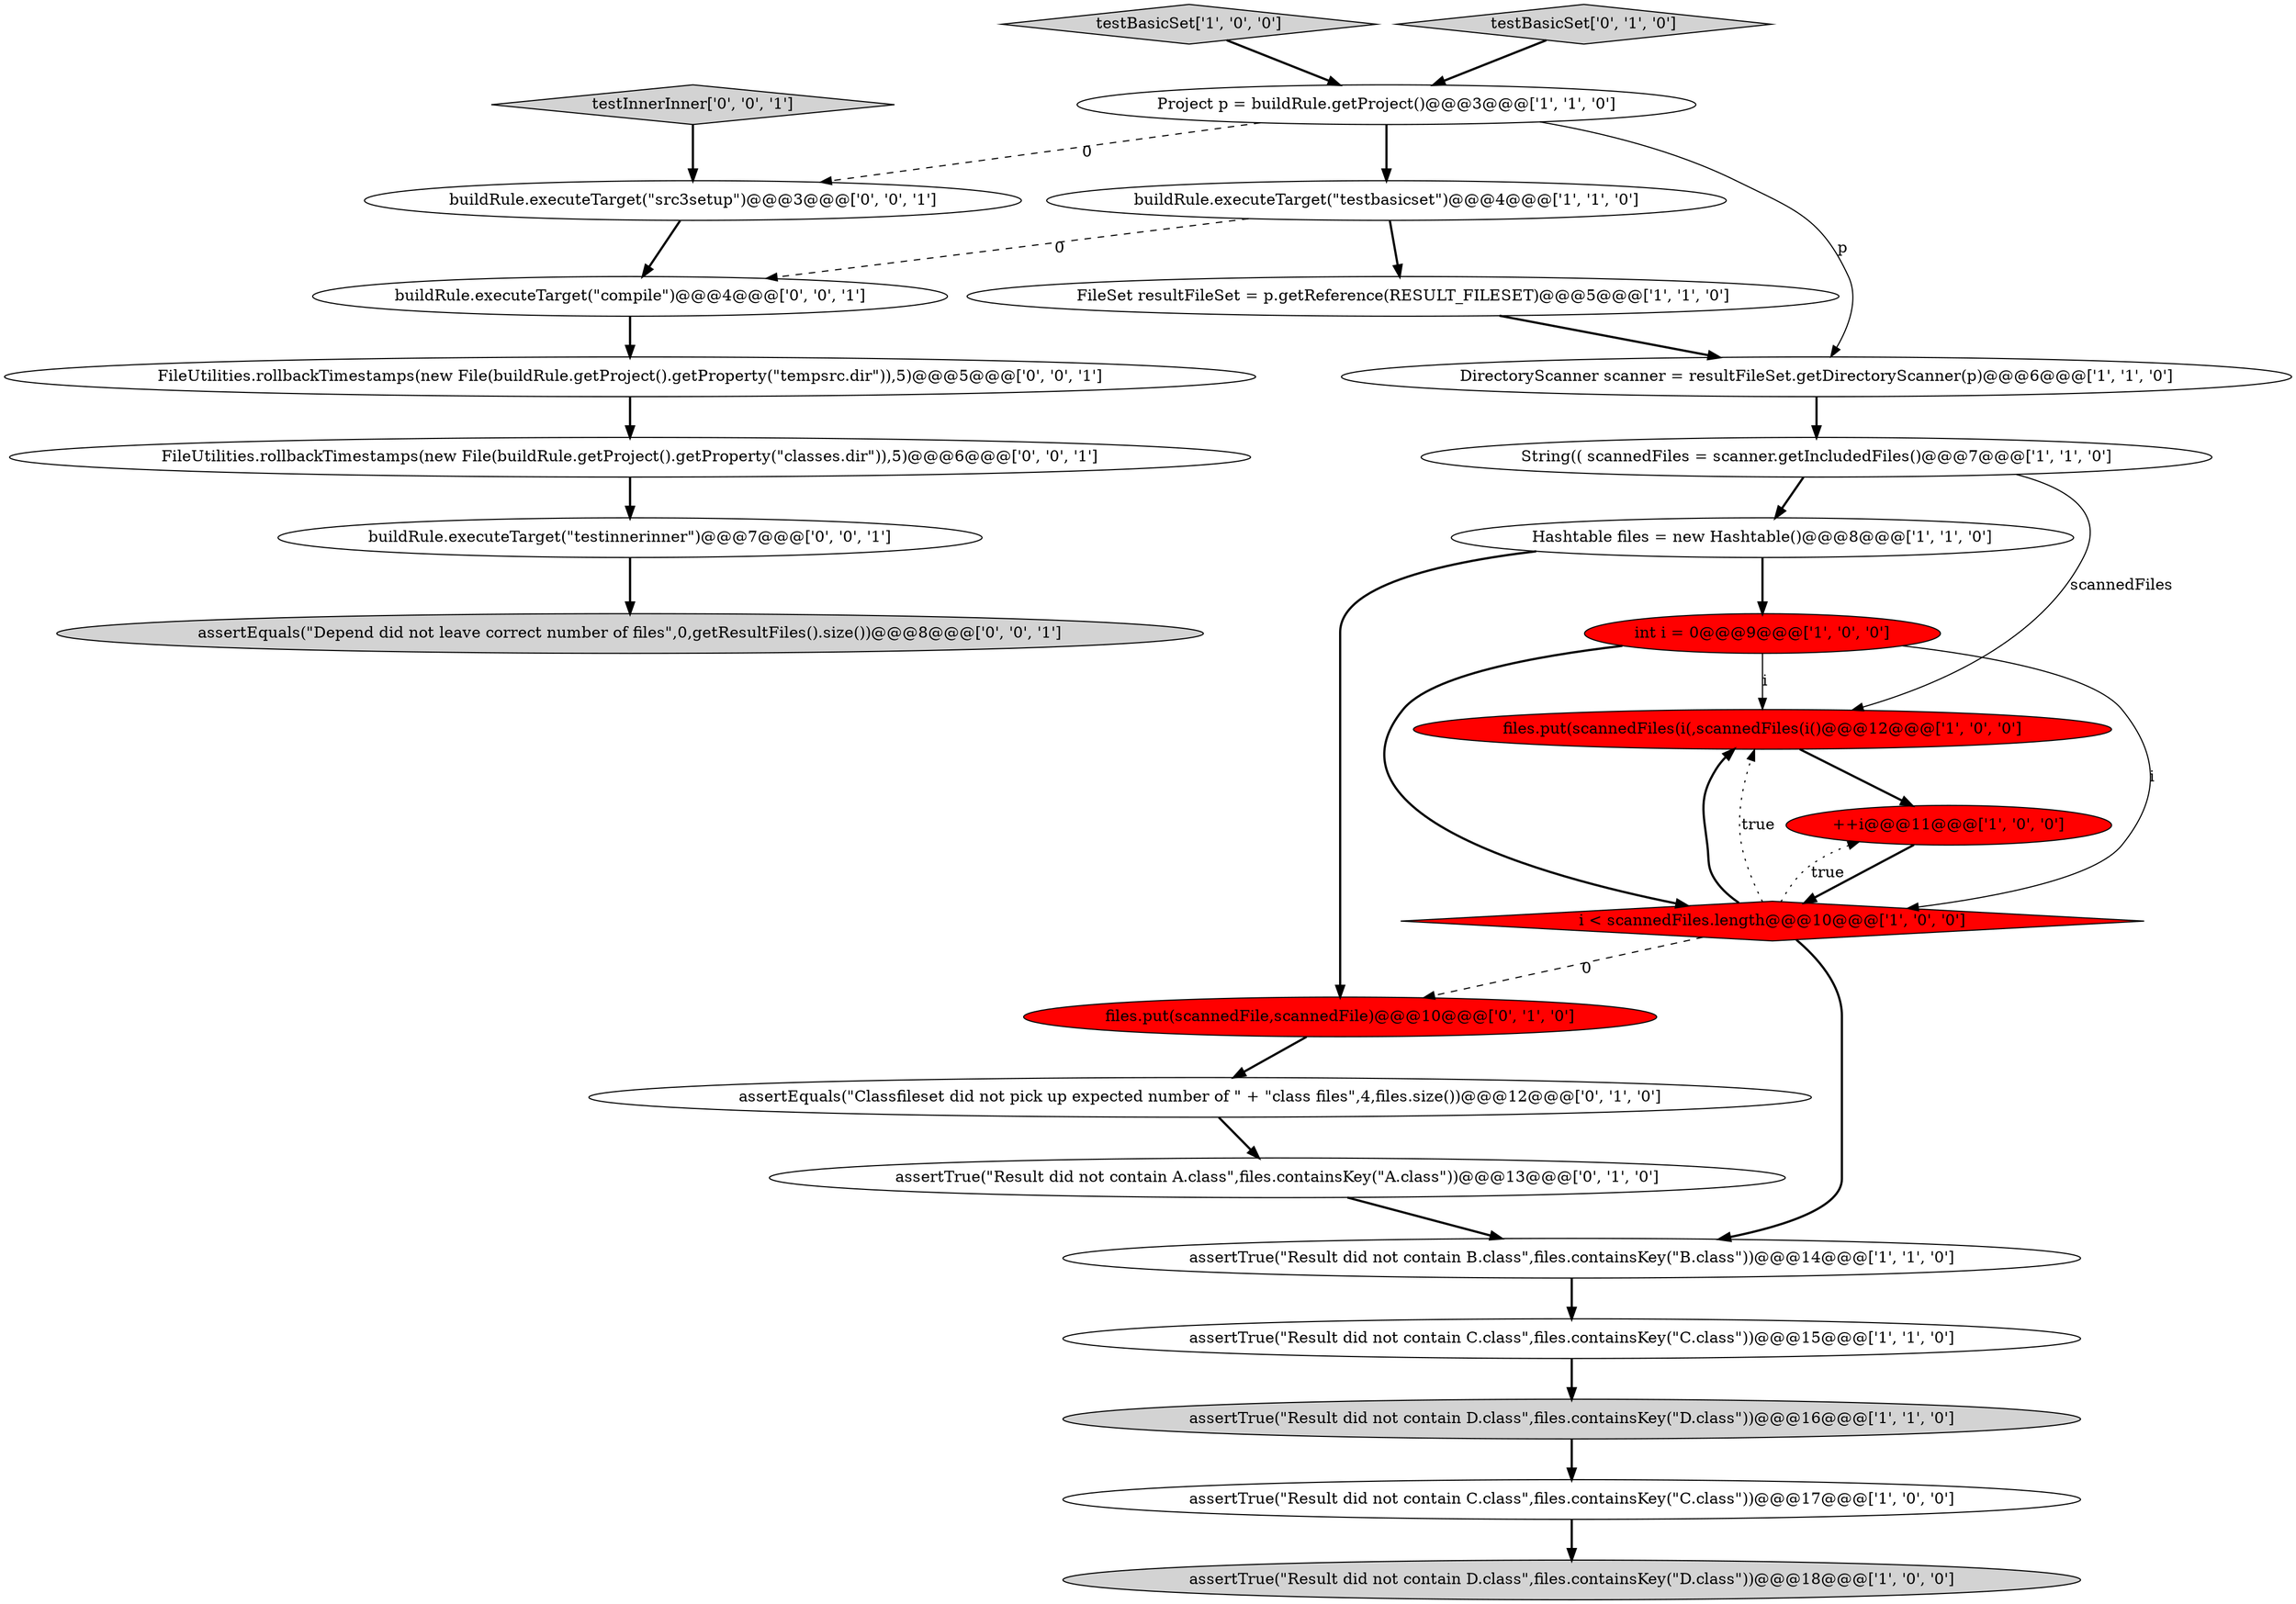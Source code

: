 digraph {
23 [style = filled, label = "testInnerInner['0', '0', '1']", fillcolor = lightgray, shape = diamond image = "AAA0AAABBB3BBB"];
25 [style = filled, label = "FileUtilities.rollbackTimestamps(new File(buildRule.getProject().getProperty(\"tempsrc.dir\")),5)@@@5@@@['0', '0', '1']", fillcolor = white, shape = ellipse image = "AAA0AAABBB3BBB"];
1 [style = filled, label = "++i@@@11@@@['1', '0', '0']", fillcolor = red, shape = ellipse image = "AAA1AAABBB1BBB"];
5 [style = filled, label = "DirectoryScanner scanner = resultFileSet.getDirectoryScanner(p)@@@6@@@['1', '1', '0']", fillcolor = white, shape = ellipse image = "AAA0AAABBB1BBB"];
13 [style = filled, label = "assertTrue(\"Result did not contain C.class\",files.containsKey(\"C.class\"))@@@15@@@['1', '1', '0']", fillcolor = white, shape = ellipse image = "AAA0AAABBB1BBB"];
4 [style = filled, label = "assertTrue(\"Result did not contain B.class\",files.containsKey(\"B.class\"))@@@14@@@['1', '1', '0']", fillcolor = white, shape = ellipse image = "AAA0AAABBB1BBB"];
2 [style = filled, label = "FileSet resultFileSet = p.getReference(RESULT_FILESET)@@@5@@@['1', '1', '0']", fillcolor = white, shape = ellipse image = "AAA0AAABBB1BBB"];
22 [style = filled, label = "buildRule.executeTarget(\"compile\")@@@4@@@['0', '0', '1']", fillcolor = white, shape = ellipse image = "AAA0AAABBB3BBB"];
24 [style = filled, label = "buildRule.executeTarget(\"src3setup\")@@@3@@@['0', '0', '1']", fillcolor = white, shape = ellipse image = "AAA0AAABBB3BBB"];
18 [style = filled, label = "assertEquals(\"Classfileset did not pick up expected number of \" + \"class files\",4,files.size())@@@12@@@['0', '1', '0']", fillcolor = white, shape = ellipse image = "AAA0AAABBB2BBB"];
11 [style = filled, label = "testBasicSet['1', '0', '0']", fillcolor = lightgray, shape = diamond image = "AAA0AAABBB1BBB"];
10 [style = filled, label = "files.put(scannedFiles(i(,scannedFiles(i()@@@12@@@['1', '0', '0']", fillcolor = red, shape = ellipse image = "AAA1AAABBB1BBB"];
15 [style = filled, label = "int i = 0@@@9@@@['1', '0', '0']", fillcolor = red, shape = ellipse image = "AAA1AAABBB1BBB"];
26 [style = filled, label = "FileUtilities.rollbackTimestamps(new File(buildRule.getProject().getProperty(\"classes.dir\")),5)@@@6@@@['0', '0', '1']", fillcolor = white, shape = ellipse image = "AAA0AAABBB3BBB"];
6 [style = filled, label = "Project p = buildRule.getProject()@@@3@@@['1', '1', '0']", fillcolor = white, shape = ellipse image = "AAA0AAABBB1BBB"];
7 [style = filled, label = "assertTrue(\"Result did not contain D.class\",files.containsKey(\"D.class\"))@@@18@@@['1', '0', '0']", fillcolor = lightgray, shape = ellipse image = "AAA0AAABBB1BBB"];
14 [style = filled, label = "buildRule.executeTarget(\"testbasicset\")@@@4@@@['1', '1', '0']", fillcolor = white, shape = ellipse image = "AAA0AAABBB1BBB"];
12 [style = filled, label = "Hashtable files = new Hashtable()@@@8@@@['1', '1', '0']", fillcolor = white, shape = ellipse image = "AAA0AAABBB1BBB"];
16 [style = filled, label = "assertTrue(\"Result did not contain A.class\",files.containsKey(\"A.class\"))@@@13@@@['0', '1', '0']", fillcolor = white, shape = ellipse image = "AAA0AAABBB2BBB"];
0 [style = filled, label = "assertTrue(\"Result did not contain D.class\",files.containsKey(\"D.class\"))@@@16@@@['1', '1', '0']", fillcolor = lightgray, shape = ellipse image = "AAA0AAABBB1BBB"];
9 [style = filled, label = "i < scannedFiles.length@@@10@@@['1', '0', '0']", fillcolor = red, shape = diamond image = "AAA1AAABBB1BBB"];
3 [style = filled, label = "String(( scannedFiles = scanner.getIncludedFiles()@@@7@@@['1', '1', '0']", fillcolor = white, shape = ellipse image = "AAA0AAABBB1BBB"];
21 [style = filled, label = "buildRule.executeTarget(\"testinnerinner\")@@@7@@@['0', '0', '1']", fillcolor = white, shape = ellipse image = "AAA0AAABBB3BBB"];
20 [style = filled, label = "assertEquals(\"Depend did not leave correct number of files\",0,getResultFiles().size())@@@8@@@['0', '0', '1']", fillcolor = lightgray, shape = ellipse image = "AAA0AAABBB3BBB"];
17 [style = filled, label = "files.put(scannedFile,scannedFile)@@@10@@@['0', '1', '0']", fillcolor = red, shape = ellipse image = "AAA1AAABBB2BBB"];
8 [style = filled, label = "assertTrue(\"Result did not contain C.class\",files.containsKey(\"C.class\"))@@@17@@@['1', '0', '0']", fillcolor = white, shape = ellipse image = "AAA0AAABBB1BBB"];
19 [style = filled, label = "testBasicSet['0', '1', '0']", fillcolor = lightgray, shape = diamond image = "AAA0AAABBB2BBB"];
5->3 [style = bold, label=""];
22->25 [style = bold, label=""];
2->5 [style = bold, label=""];
9->4 [style = bold, label=""];
11->6 [style = bold, label=""];
4->13 [style = bold, label=""];
12->17 [style = bold, label=""];
12->15 [style = bold, label=""];
14->22 [style = dashed, label="0"];
3->12 [style = bold, label=""];
9->10 [style = bold, label=""];
19->6 [style = bold, label=""];
24->22 [style = bold, label=""];
1->9 [style = bold, label=""];
8->7 [style = bold, label=""];
26->21 [style = bold, label=""];
6->14 [style = bold, label=""];
15->9 [style = solid, label="i"];
23->24 [style = bold, label=""];
6->5 [style = solid, label="p"];
21->20 [style = bold, label=""];
15->9 [style = bold, label=""];
6->24 [style = dashed, label="0"];
9->17 [style = dashed, label="0"];
3->10 [style = solid, label="scannedFiles"];
25->26 [style = bold, label=""];
0->8 [style = bold, label=""];
9->1 [style = dotted, label="true"];
15->10 [style = solid, label="i"];
14->2 [style = bold, label=""];
16->4 [style = bold, label=""];
10->1 [style = bold, label=""];
9->10 [style = dotted, label="true"];
17->18 [style = bold, label=""];
13->0 [style = bold, label=""];
18->16 [style = bold, label=""];
}

